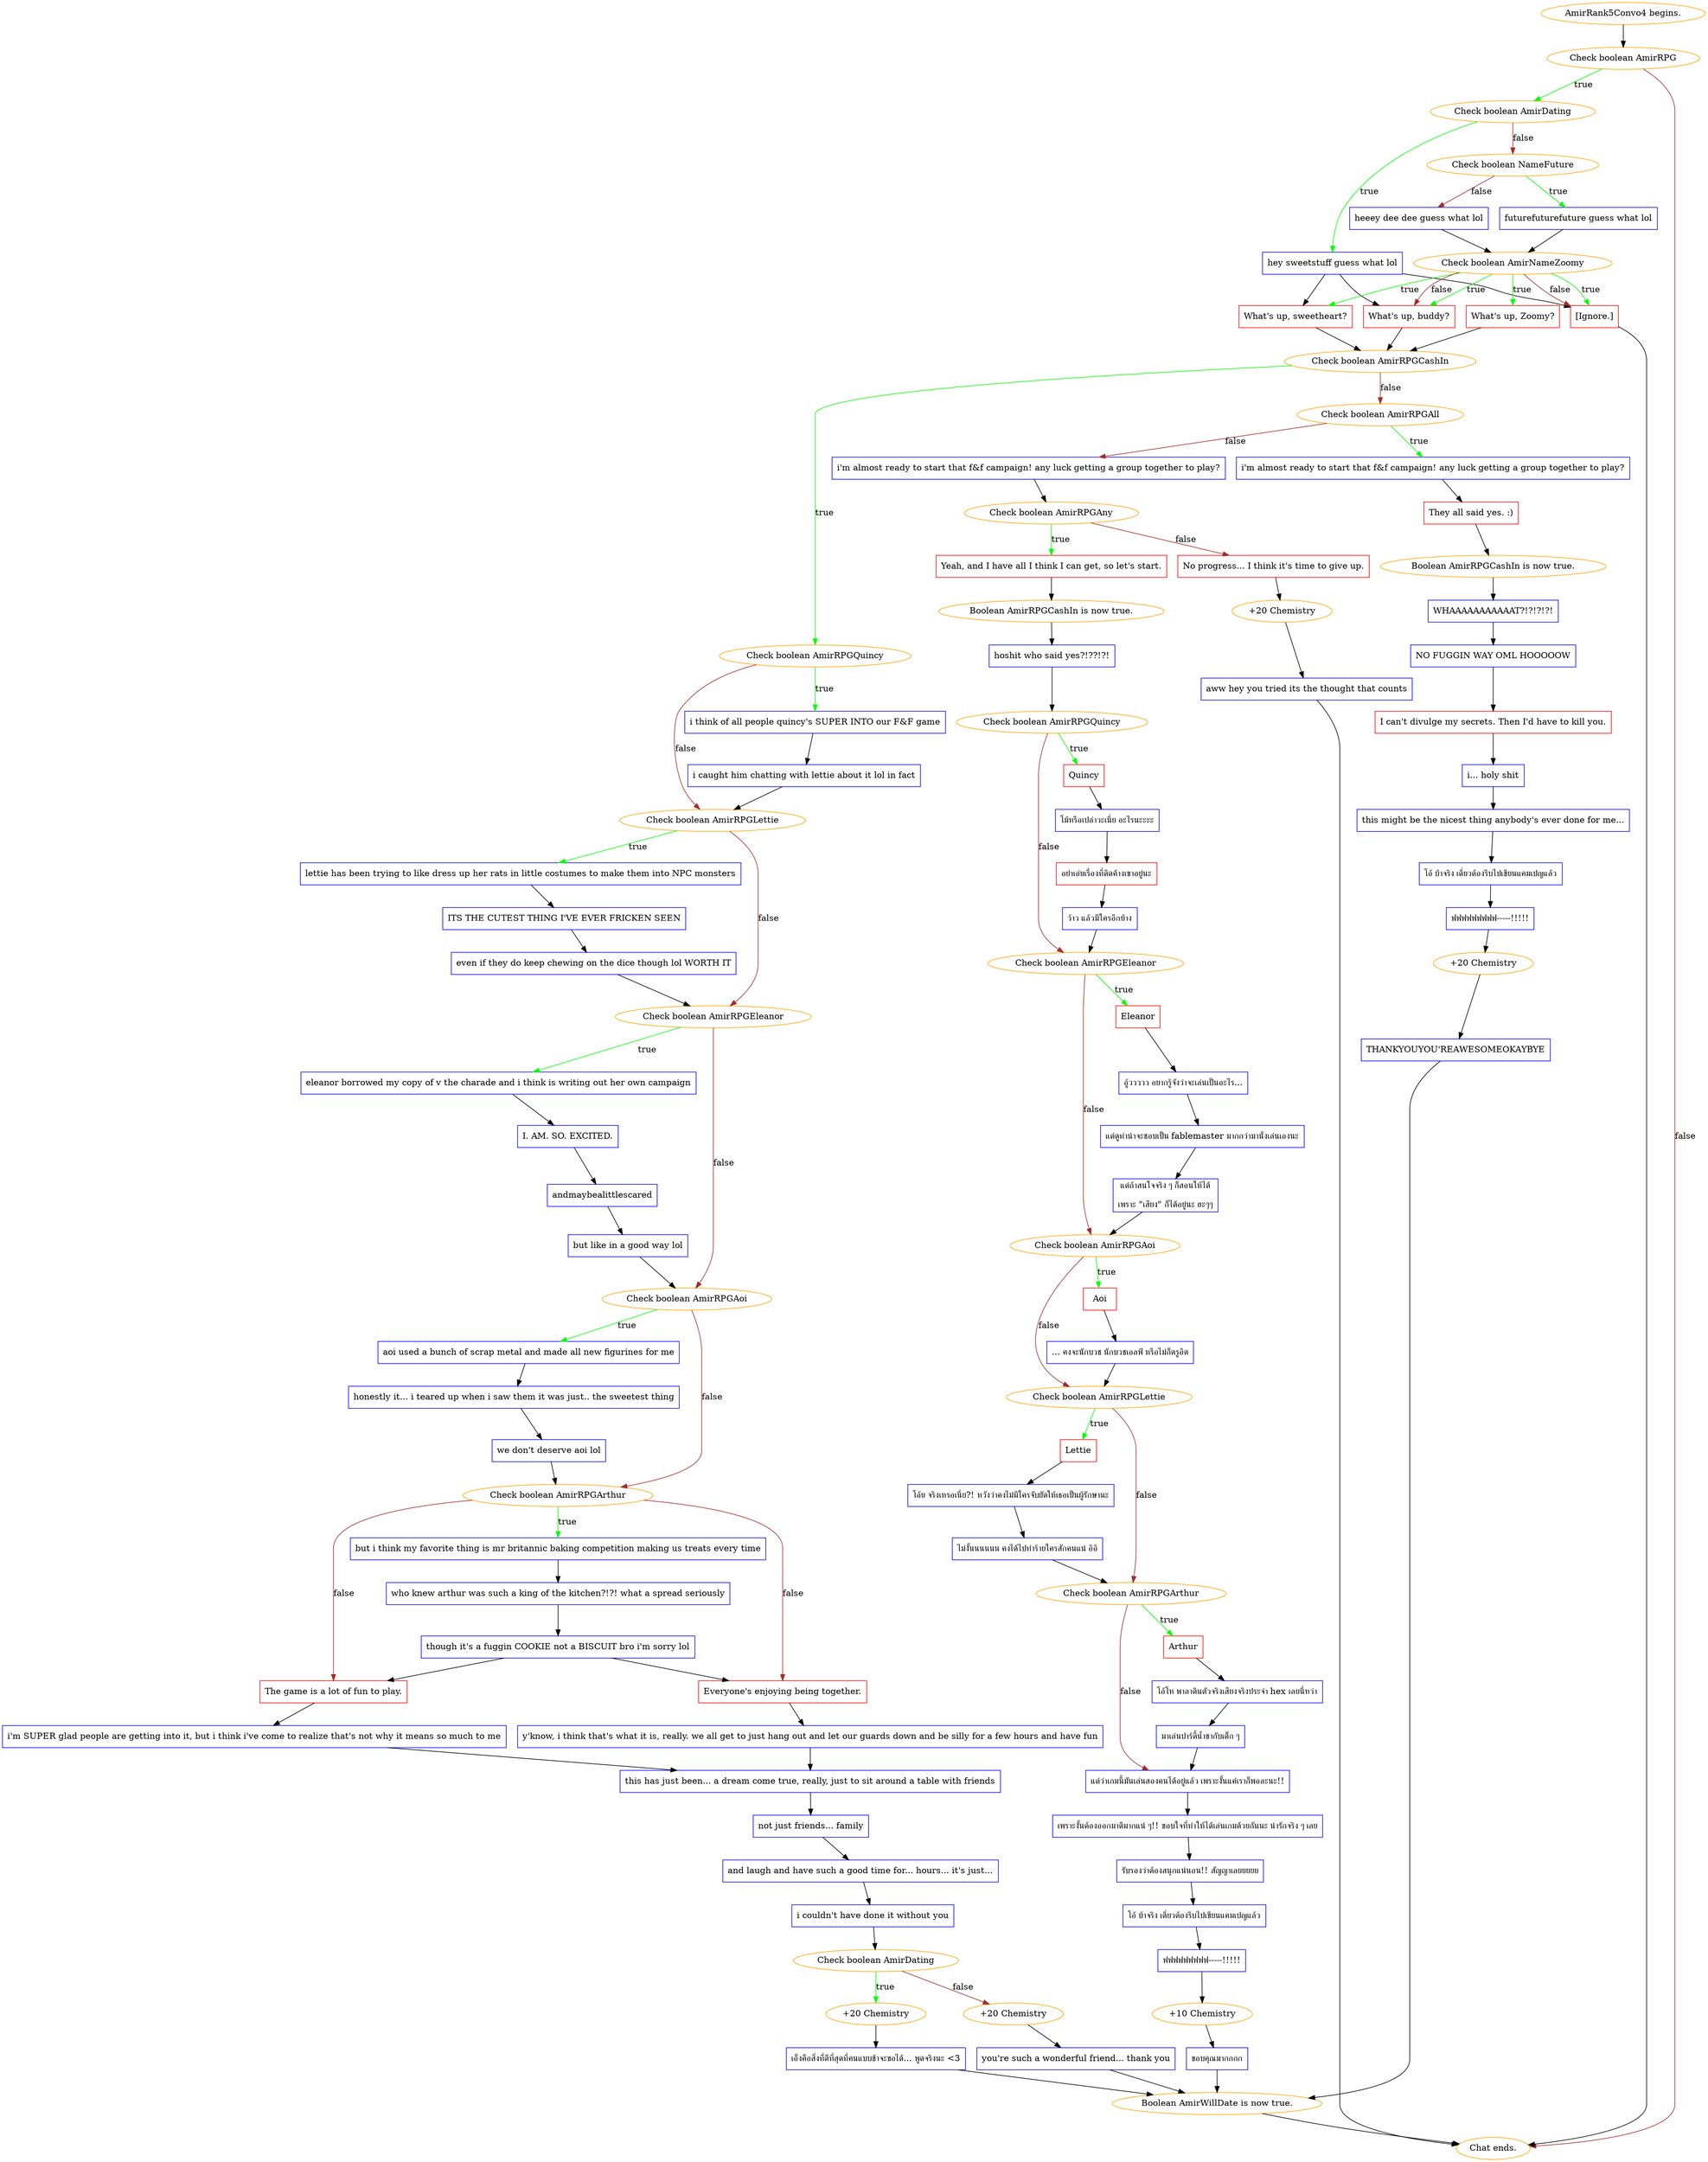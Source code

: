 digraph {
	"AmirRank5Convo4 begins." [color=orange];
		"AmirRank5Convo4 begins." -> j3858128195;
	j3858128195 [label="Check boolean AmirRPG",color=orange];
		j3858128195 -> j3476817092 [label=true,color=green];
		j3858128195 -> "Chat ends." [label=false,color=brown];
	j3476817092 [label="Check boolean AmirDating",color=orange];
		j3476817092 -> j30130430 [label=true,color=green];
		j3476817092 -> j2625634134 [label=false,color=brown];
	"Chat ends." [color=orange];
	j30130430 [label="hey sweetstuff guess what lol",shape=box,color=blue];
		j30130430 -> j2512437800;
		j30130430 -> j4074705070;
		j30130430 -> j5866127;
	j2625634134 [label="Check boolean NameFuture",color=orange];
		j2625634134 -> j3734415911 [label=true,color=green];
		j2625634134 -> j2818810763 [label=false,color=brown];
	j2512437800 [label="What's up, sweetheart?",shape=box,color=red];
		j2512437800 -> j2469310741;
	j4074705070 [label="What's up, buddy?",shape=box,color=red];
		j4074705070 -> j2469310741;
	j5866127 [label="[Ignore.]",shape=box,color=red];
		j5866127 -> "Chat ends.";
	j3734415911 [label="futurefuturefuture guess what lol",shape=box,color=blue];
		j3734415911 -> j851589662;
	j2818810763 [label="heeey dee dee guess what lol",shape=box,color=blue];
		j2818810763 -> j851589662;
	j2469310741 [label="Check boolean AmirRPGCashIn",color=orange];
		j2469310741 -> j829204582 [label=true,color=green];
		j2469310741 -> j2963346952 [label=false,color=brown];
	j851589662 [label="Check boolean AmirNameZoomy",color=orange];
		j851589662 -> j2512437800 [label=true,color=green];
		j851589662 -> j1022123329 [label=true,color=green];
		j851589662 -> j4074705070 [label=true,color=green];
		j851589662 -> j5866127 [label=true,color=green];
		j851589662 -> j4074705070 [label=false,color=brown];
		j851589662 -> j5866127 [label=false,color=brown];
	j829204582 [label="Check boolean AmirRPGQuincy",color=orange];
		j829204582 -> j3960514680 [label=true,color=green];
		j829204582 -> j349346713 [label=false,color=brown];
	j2963346952 [label="Check boolean AmirRPGAll",color=orange];
		j2963346952 -> j1338860330 [label=true,color=green];
		j2963346952 -> j2806626645 [label=false,color=brown];
	j1022123329 [label="What's up, Zoomy?",shape=box,color=red];
		j1022123329 -> j2469310741;
	j3960514680 [label="i think of all people quincy's SUPER INTO our F&F game",shape=box,color=blue];
		j3960514680 -> j4165915731;
	j349346713 [label="Check boolean AmirRPGLettie",color=orange];
		j349346713 -> j4056191053 [label=true,color=green];
		j349346713 -> j579735831 [label=false,color=brown];
	j1338860330 [label="i'm almost ready to start that f&f campaign! any luck getting a group together to play?",shape=box,color=blue];
		j1338860330 -> j1719114859;
	j2806626645 [label="i'm almost ready to start that f&f campaign! any luck getting a group together to play?",shape=box,color=blue];
		j2806626645 -> j516058989;
	j4165915731 [label="i caught him chatting with lettie about it lol in fact",shape=box,color=blue];
		j4165915731 -> j349346713;
	j4056191053 [label="lettie has been trying to like dress up her rats in little costumes to make them into NPC monsters",shape=box,color=blue];
		j4056191053 -> j3285065722;
	j579735831 [label="Check boolean AmirRPGEleanor",color=orange];
		j579735831 -> j3515592181 [label=true,color=green];
		j579735831 -> j1044804211 [label=false,color=brown];
	j1719114859 [label="They all said yes. :)",shape=box,color=red];
		j1719114859 -> j3635940217;
	j516058989 [label="Check boolean AmirRPGAny",color=orange];
		j516058989 -> j3085964954 [label=true,color=green];
		j516058989 -> j2638847917 [label=false,color=brown];
	j3285065722 [label="ITS THE CUTEST THING I'VE EVER FRICKEN SEEN",shape=box,color=blue];
		j3285065722 -> j700925901;
	j3515592181 [label="eleanor borrowed my copy of v the charade and i think is writing out her own campaign",shape=box,color=blue];
		j3515592181 -> j3729012804;
	j1044804211 [label="Check boolean AmirRPGAoi",color=orange];
		j1044804211 -> j1570286529 [label=true,color=green];
		j1044804211 -> j400474391 [label=false,color=brown];
	j3635940217 [label="Boolean AmirRPGCashIn is now true.",color=orange];
		j3635940217 -> j50989413;
	j3085964954 [label="Yeah, and I have all I think I can get, so let's start.",shape=box,color=red];
		j3085964954 -> j1316490480;
	j2638847917 [label="No progress... I think it's time to give up.",shape=box,color=red];
		j2638847917 -> j1196752724;
	j700925901 [label="even if they do keep chewing on the dice though lol WORTH IT",shape=box,color=blue];
		j700925901 -> j579735831;
	j3729012804 [label="I. AM. SO. EXCITED.",shape=box,color=blue];
		j3729012804 -> j2580083906;
	j1570286529 [label="aoi used a bunch of scrap metal and made all new figurines for me",shape=box,color=blue];
		j1570286529 -> j998252789;
	j400474391 [label="Check boolean AmirRPGArthur",color=orange];
		j400474391 -> j1027738367 [label=true,color=green];
		j400474391 -> j3876465232 [label=false,color=brown];
		j400474391 -> j3436191220 [label=false,color=brown];
	j50989413 [label="WHAAAAAAAAAAAT?!?!?!?!",shape=box,color=blue];
		j50989413 -> j4057614402;
	j1316490480 [label="Boolean AmirRPGCashIn is now true.",color=orange];
		j1316490480 -> j4184439568;
	j1196752724 [label="+20 Chemistry",color=orange];
		j1196752724 -> j1038287291;
	j2580083906 [label="andmaybealittlescared",shape=box,color=blue];
		j2580083906 -> j3703030158;
	j998252789 [label="honestly it... i teared up when i saw them it was just.. the sweetest thing",shape=box,color=blue];
		j998252789 -> j2244028267;
	j1027738367 [label="but i think my favorite thing is mr britannic baking competition making us treats every time",shape=box,color=blue];
		j1027738367 -> j2872379395;
	j3876465232 [label="The game is a lot of fun to play.",shape=box,color=red];
		j3876465232 -> j1296602765;
	j3436191220 [label="Everyone's enjoying being together.",shape=box,color=red];
		j3436191220 -> j1663208236;
	j4057614402 [label="NO FUGGIN WAY OML HOOOOOW",shape=box,color=blue];
		j4057614402 -> j1921742329;
	j4184439568 [label="hoshit who said yes?!??!?!",shape=box,color=blue];
		j4184439568 -> j1247058907;
	j1038287291 [label="aww hey you tried its the thought that counts",shape=box,color=blue];
		j1038287291 -> "Chat ends.";
	j3703030158 [label="but like in a good way lol",shape=box,color=blue];
		j3703030158 -> j1044804211;
	j2244028267 [label="we don't deserve aoi lol",shape=box,color=blue];
		j2244028267 -> j400474391;
	j2872379395 [label="who knew arthur was such a king of the kitchen?!?! what a spread seriously",shape=box,color=blue];
		j2872379395 -> j435695993;
	j1296602765 [label="i'm SUPER glad people are getting into it, but i think i've come to realize that's not why it means so much to me",shape=box,color=blue];
		j1296602765 -> j172165818;
	j1663208236 [label="y'know, i think that's what it is, really. we all get to just hang out and let our guards down and be silly for a few hours and have fun",shape=box,color=blue];
		j1663208236 -> j172165818;
	j1921742329 [label="I can't divulge my secrets. Then I'd have to kill you.",shape=box,color=red];
		j1921742329 -> j2881337742;
	j1247058907 [label="Check boolean AmirRPGQuincy",color=orange];
		j1247058907 -> j2689362329 [label=true,color=green];
		j1247058907 -> j747612989 [label=false,color=brown];
	j435695993 [label="though it's a fuggin COOKIE not a BISCUIT bro i'm sorry lol",shape=box,color=blue];
		j435695993 -> j3876465232;
		j435695993 -> j3436191220;
	j172165818 [label="this has just been... a dream come true, really, just to sit around a table with friends",shape=box,color=blue];
		j172165818 -> j3567785298;
	j2881337742 [label="i... holy shit",shape=box,color=blue];
		j2881337742 -> j3131659589;
	j2689362329 [label="Quincy",shape=box,color=red];
		j2689362329 -> j1897654973;
	j747612989 [label="Check boolean AmirRPGEleanor",color=orange];
		j747612989 -> j636156484 [label=true,color=green];
		j747612989 -> j4013696291 [label=false,color=brown];
	j3567785298 [label="not just friends... family",shape=box,color=blue];
		j3567785298 -> j1420831177;
	j3131659589 [label="this might be the nicest thing anybody's ever done for me...",shape=box,color=blue];
		j3131659589 -> j1782772905;
	j1897654973 [label="โม้หรือเปล่าวะเนี่ย อะไรนะะะะ",shape=box,color=blue];
		j1897654973 -> j270490016;
	j636156484 [label="Eleanor",shape=box,color=red];
		j636156484 -> j3247999862;
	j4013696291 [label="Check boolean AmirRPGAoi",color=orange];
		j4013696291 -> j1294110633 [label=true,color=green];
		j4013696291 -> j116997806 [label=false,color=brown];
	j1420831177 [label="and laugh and have such a good time for... hours... it's just...",shape=box,color=blue];
		j1420831177 -> j236036975;
	j1782772905 [label="โอ้ บ้าจริง เดี๋ยวต้องรีบไปเขียนแคมเปญแล้ว",shape=box,color=blue];
		j1782772905 -> j2189059650;
	j270490016 [label="อย่าเอ่ยเรื่องที่ติดค้างเขาอยู่นะ",shape=box,color=red];
		j270490016 -> j2099616030;
	j3247999862 [label="อู้ววววว อยากรู้จังว่าจะเล่นเป็นอะไร...",shape=box,color=blue];
		j3247999862 -> j1920239175;
	j1294110633 [label="Aoi",shape=box,color=red];
		j1294110633 -> j3937486211;
	j116997806 [label="Check boolean AmirRPGLettie",color=orange];
		j116997806 -> j1522254294 [label=true,color=green];
		j116997806 -> j994198793 [label=false,color=brown];
	j236036975 [label="i couldn't have done it without you",shape=box,color=blue];
		j236036975 -> j3015855926;
	j2189059650 [label="ฟฟฟฟฟฟฟฟฟ-----!!!!!",shape=box,color=blue];
		j2189059650 -> j4007441101;
	j2099616030 [label="ว้าว แล้วมีใครอีกบ้าง",shape=box,color=blue];
		j2099616030 -> j747612989;
	j1920239175 [label="แต่ดูท่าน่าจะชอบเป็น fablemaster มากกว่ามานั่งเล่นเองนะ",shape=box,color=blue];
		j1920239175 -> j2622398775;
	j3937486211 [label="... คงจะนักบวช นักบวชเอลฟ์ หรือไม่ก็ดรูอิด",shape=box,color=blue];
		j3937486211 -> j116997806;
	j1522254294 [label="Lettie",shape=box,color=red];
		j1522254294 -> j4264152169;
	j994198793 [label="Check boolean AmirRPGArthur",color=orange];
		j994198793 -> j54185382 [label=true,color=green];
		j994198793 -> j2192622421 [label=false,color=brown];
	j3015855926 [label="Check boolean AmirDating",color=orange];
		j3015855926 -> j656981311 [label=true,color=green];
		j3015855926 -> j1005436543 [label=false,color=brown];
	j4007441101 [label="+20 Chemistry",color=orange];
		j4007441101 -> j3095407072;
	j2622398775 [label="แต่ถ้าสนใจจริง ๆ ก็สอนให้ได้
เพราะ \"เสียง\" ก็ได้อยู่นะ ฮะๆๆ",shape=box,color=blue];
		j2622398775 -> j4013696291;
	j4264152169 [label="โอ้ย จริงเหรอเนี่ย?! หวังว่าคงไม่มีใครจับยัดให้เธอเป็นผู้รักษานะ",shape=box,color=blue];
		j4264152169 -> j4227462689;
	j54185382 [label="Arthur",shape=box,color=red];
		j54185382 -> j1959482982;
	j2192622421 [label="แต่ว่าเกมนี้มันเล่นสองคนได้อยู่แล้ว เพราะงั้นแค่เราก็พอละนะ!!",shape=box,color=blue];
		j2192622421 -> j584832363;
	j656981311 [label="+20 Chemistry",color=orange];
		j656981311 -> j203516768;
	j1005436543 [label="+20 Chemistry",color=orange];
		j1005436543 -> j2396389011;
	j3095407072 [label="THANKYOUYOU'REAWESOMEOKAYBYE",shape=box,color=blue];
		j3095407072 -> j661208215;
	j4227462689 [label="ไม่งั้นนนนนน คงได้ไปทำร้ายใครสักคนแน่ อิอิ",shape=box,color=blue];
		j4227462689 -> j994198793;
	j1959482982 [label="โอ้โห พาลาดินตัวจริงเสียงจริงประจำ hex เลยนี่หว่า",shape=box,color=blue];
		j1959482982 -> j78427181;
	j584832363 [label="เพราะงั้นต้องออกมาดีมากแน่ ๆ!! ขอบใจที่ทำให้ได้เล่นเกมด้วยกันนะ น่ารักจริง ๆ เลย",shape=box,color=blue];
		j584832363 -> j2421282994;
	j203516768 [label="เอ็งคือสิ่งที่ดีที่สุดที่คนแบบข้าจะขอได้... พูดจริงนะ <3",shape=box,color=blue];
		j203516768 -> j661208215;
	j2396389011 [label="you're such a wonderful friend... thank you",shape=box,color=blue];
		j2396389011 -> j661208215;
	j661208215 [label="Boolean AmirWillDate is now true.",color=orange];
		j661208215 -> "Chat ends.";
	j78427181 [label="มาเล่นปาร์ตี้น้ำชากับเด็ก ๆ",shape=box,color=blue];
		j78427181 -> j2192622421;
	j2421282994 [label="รับรองว่าต้องสนุกแน่นอน!! สัญญาเลยยยยย",shape=box,color=blue];
		j2421282994 -> j4127454865;
	j4127454865 [label="โอ้ บ้าจริง เดี๋ยวต้องรีบไปเขียนแคมเปญแล้ว",shape=box,color=blue];
		j4127454865 -> j694657132;
	j694657132 [label="ฟฟฟฟฟฟฟฟฟ-----!!!!!",shape=box,color=blue];
		j694657132 -> j3827431269;
	j3827431269 [label="+10 Chemistry",color=orange];
		j3827431269 -> j1678236917;
	j1678236917 [label="ขอบคุณมากกกก",shape=box,color=blue];
		j1678236917 -> j661208215;
}